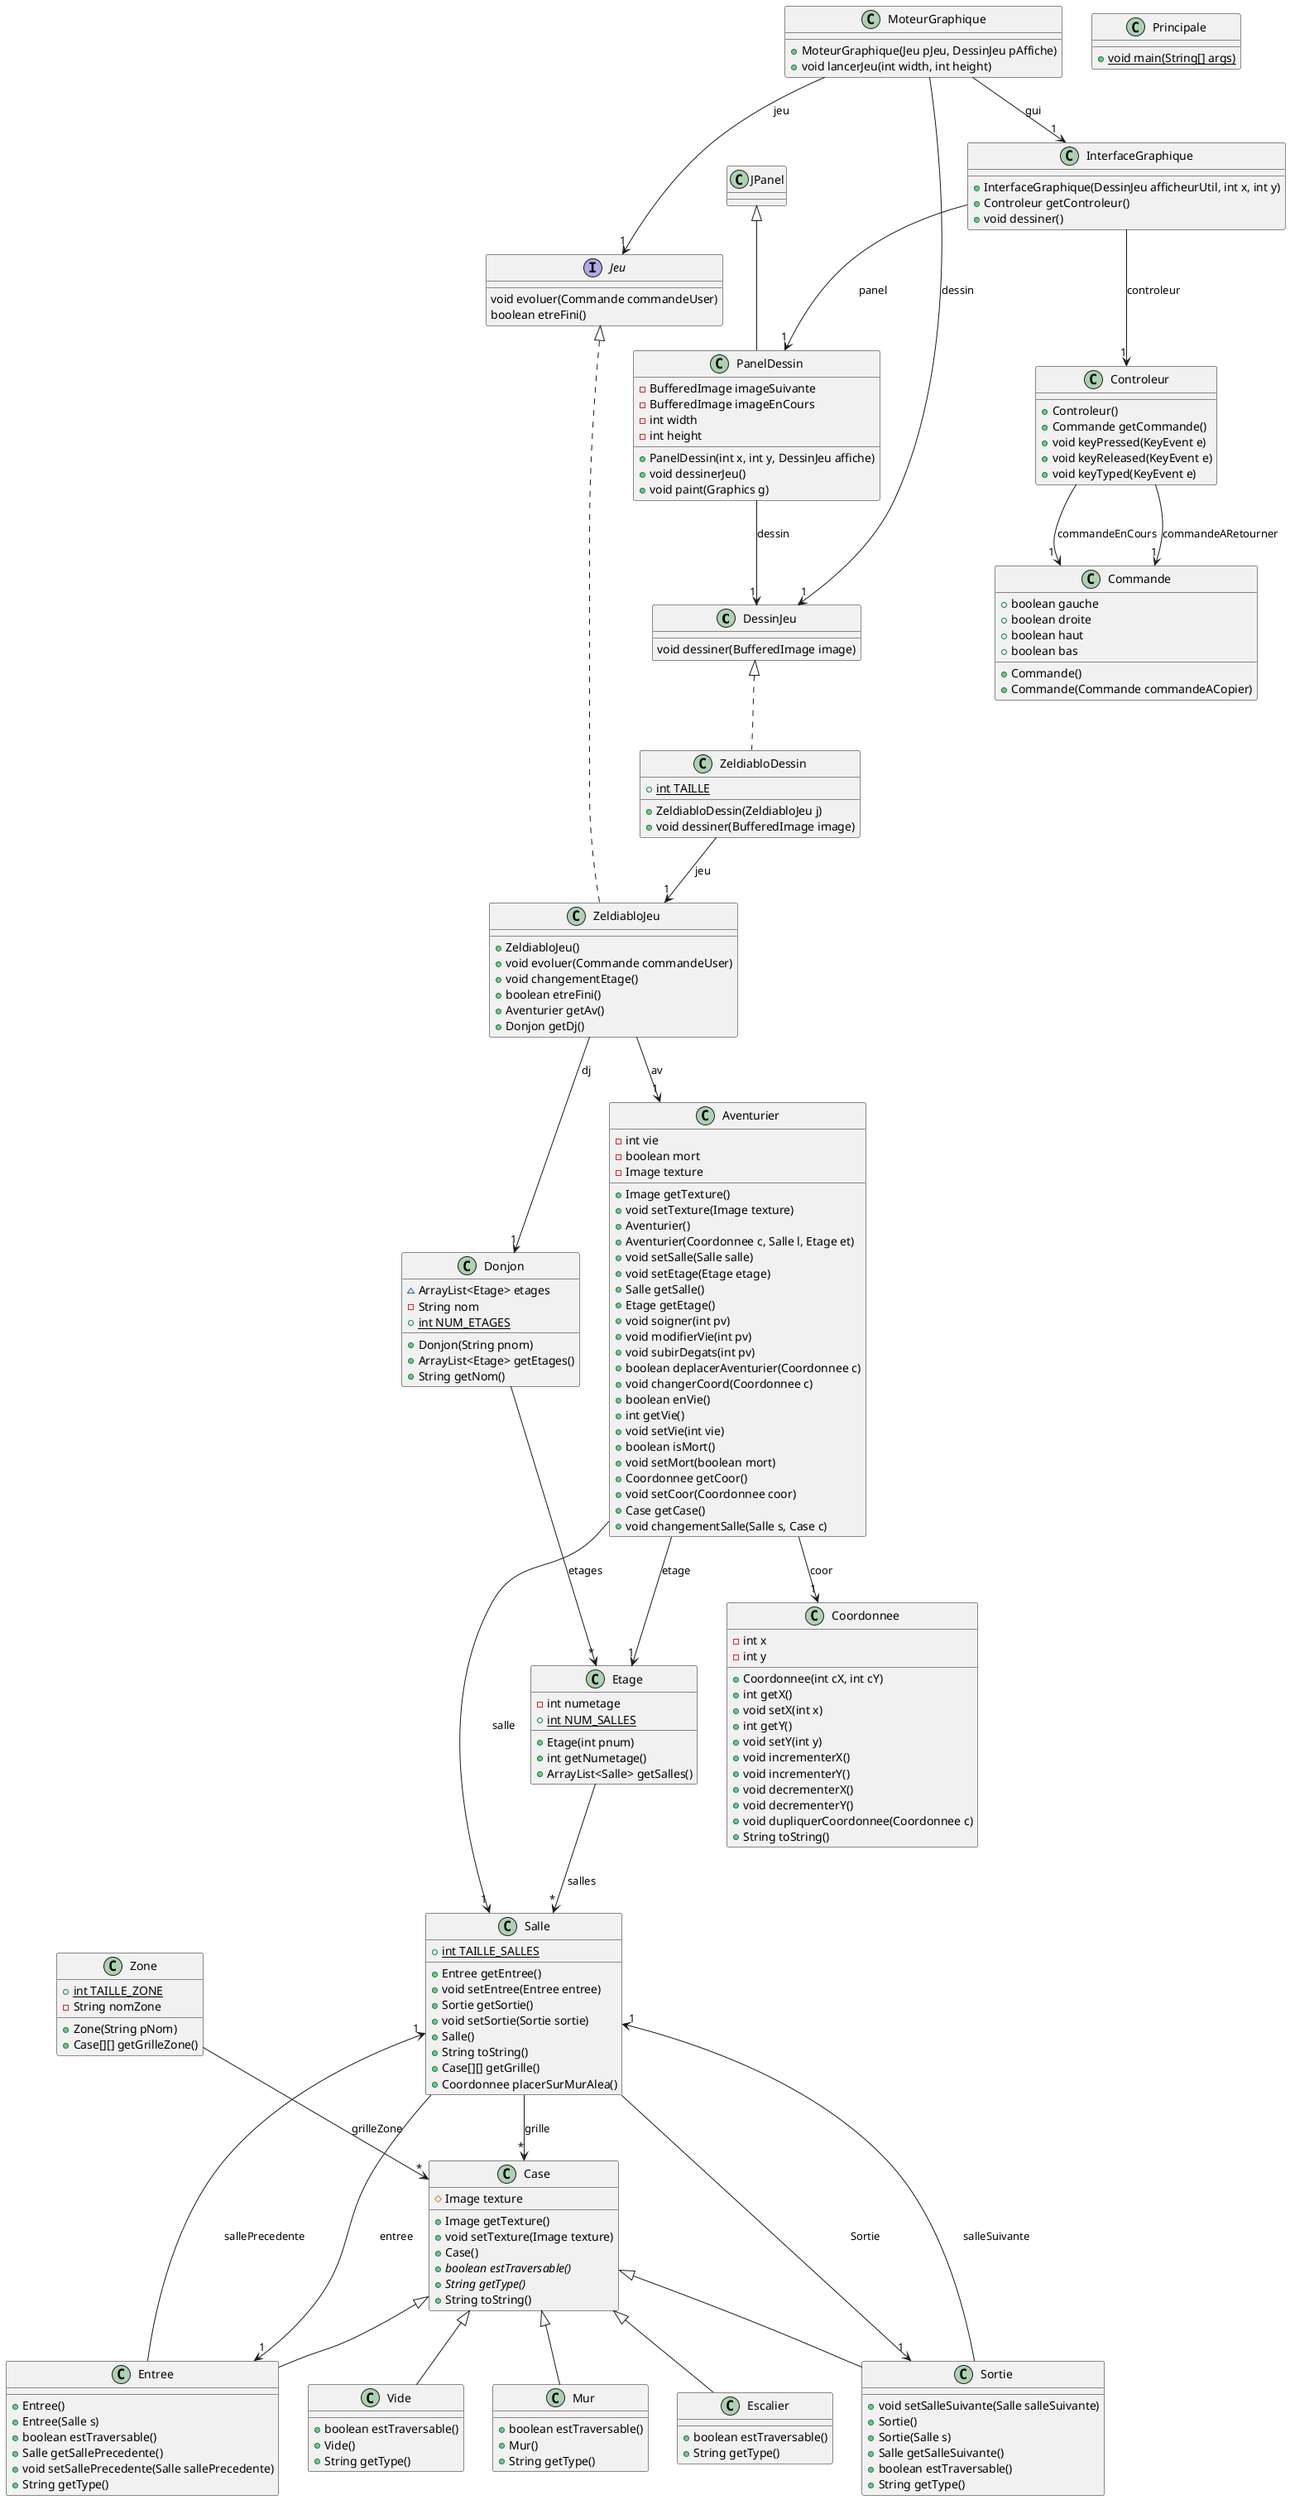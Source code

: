 @startuml
interface DessinJeu [[java:moteur.DessinJeu]] {
	void dessiner(BufferedImage image)
}

class Vide [[java:zeldiablo.Vide]] {
	+boolean estTraversable()
	+Vide()
	+String getType()
}

class Case [[java:zeldiablo.Case]] {
}

Case <|-- Vide

class Commande [[java:moteur.Commande]] {
	+boolean gauche
	+boolean droite
	+boolean haut
	+boolean bas
	+Commande()
	+Commande(Commande commandeACopier)
}

class MoteurGraphique [[java:moteur.MoteurGraphique]] {
	+MoteurGraphique(Jeu pJeu, DessinJeu pAffiche)
	+void lancerJeu(int width, int height)
}
class Jeu [[java:moteurJeu.Jeu]] {
}
MoteurGraphique --> "1" Jeu : jeu
class InterfaceGraphique [[java:moteurJeu.InterfaceGraphique]] {
}
MoteurGraphique --> "1" InterfaceGraphique : gui
class DessinJeu [[java:moteurJeu.DessinJeu]] {
}
MoteurGraphique --> "1" DessinJeu : dessin
class Controleur [[java:moteur.Controleur]] {
	+Controleur()
	+Commande getCommande()
	+void keyPressed(KeyEvent e)
	+void keyReleased(KeyEvent e)
	+void keyTyped(KeyEvent e)
}
class Commande [[java:moteurJeu.Commande]] {
}
Controleur --> "1" Commande : commandeEnCours
class Commande [[java:moteurJeu.Commande]] {
}
Controleur --> "1" Commande : commandeARetourner

class InterfaceGraphique [[java:moteur.InterfaceGraphique]] {
	+InterfaceGraphique(DessinJeu afficheurUtil, int x, int y)
	+Controleur getControleur()
	+void dessiner()
}
class PanelDessin [[java:moteurJeu.PanelDessin]] {
}
InterfaceGraphique --> "1" PanelDessin : panel
class Controleur [[java:moteurJeu.Controleur]] {
}
InterfaceGraphique --> "1" Controleur : controleur
class Donjon [[java:zeldiablo.Donjon]] {
	~ArrayList<Etage> etages
	-String nom
	+{static}int NUM_ETAGES
	+Donjon(String pnom)
	+ArrayList<Etage> getEtages()
	+String getNom()
}
interface Jeu [[java:moteur.Jeu]] {
	void evoluer(Commande commandeUser)
	boolean etreFini()
}
class Entree [[java:zeldiablo.Entree]] {
	+Entree()
	+Entree(Salle s)
	+boolean estTraversable()
	+Salle getSallePrecedente()
	+void setSallePrecedente(Salle sallePrecedente)
	+String getType()
}
class Salle [[java:zeldiablo.Salle]] {
}
Entree --> "1" Salle : sallePrecedente
class Case [[java:zeldiablo.Case]] {
}
Case <|-- Entree
class ZeldiabloJeu [[java:zeldiablo.ZeldiabloJeu]] {
	+ZeldiabloJeu()
	+void evoluer(Commande commandeUser)
	+void changementEtage()
	+boolean etreFini()
	+Aventurier getAv()
	+Donjon getDj()
}
class Aventurier [[java:zeldiablo.Aventurier]] {
}
ZeldiabloJeu --> "1" Aventurier : av
class Donjon [[java:zeldiablo.Donjon]] {
}
ZeldiabloJeu --> "1" Donjon : dj
interface Jeu [[java:moteurJeu.Jeu]] {
}
Jeu <|.. ZeldiabloJeu
class Salle [[java:zeldiablo.Salle]] {
	+{static}int TAILLE_SALLES
	+Entree getEntree()
	+void setEntree(Entree entree)
	+Sortie getSortie()
	+void setSortie(Sortie sortie)
	+Salle()
	+String toString()
	+Case[][] getGrille()
	+Coordonnee placerSurMurAlea()
}
class Entree [[java:zeldiablo.Entree]] {
}
Salle --> "1" Entree : entree
class Sortie [[java:zeldiablo.Sortie]] {
}
Salle --> "1" Sortie : Sortie

class Aventurier [[java:zeldiablo.Aventurier]] {
	-int vie
	-boolean mort
	-Image texture
	+Image getTexture()
	+void setTexture(Image texture)
	+Aventurier()
	+Aventurier(Coordonnee c, Salle l, Etage et)
	+void setSalle(Salle salle)
	+void setEtage(Etage etage)
	+Salle getSalle()
	+Etage getEtage()
	+void soigner(int pv)
	+void modifierVie(int pv)
	+void subirDegats(int pv)
	+boolean deplacerAventurier(Coordonnee c)
	+void changerCoord(Coordonnee c)
	+boolean enVie()
	+int getVie()
	+void setVie(int vie)
	+boolean isMort()
	+void setMort(boolean mort)
	+Coordonnee getCoor()
	+void setCoor(Coordonnee coor)
	+Case getCase()
	+void changementSalle(Salle s, Case c)
}
class Coordonnee [[java:zeldiablo.Coordonnee]] {
}
Aventurier --> "1" Coordonnee : coor
class Salle [[java:zeldiablo.Salle]] {
}
Aventurier --> "1" Salle : salle
class Etage [[java:zeldiablo.Etage]] {
}
Aventurier --> "1" Etage : etage
class Sortie [[java:zeldiablo.Sortie]] {
	+void setSalleSuivante(Salle salleSuivante)
	+Sortie()
	+Sortie(Salle s)
	+Salle getSalleSuivante()
	+boolean estTraversable()
	+String getType()
}
class Salle [[java:zeldiablo.Salle]] {
}
Sortie --> "1" Salle : salleSuivante
class Case [[java:zeldiablo.Case]] {
}
Case <|-- Sortie
class Zone [[java:zeldiablo.Zone]] {
	+{static}int TAILLE_ZONE
	-String nomZone
	+Zone(String pNom)
	+Case[][] getGrilleZone()
}

Zone --> "*" Case : grilleZone
class ZeldiabloDessin [[java:zeldiablo.ZeldiabloDessin]] {
	+{static}int TAILLE
	+ZeldiabloDessin(ZeldiabloJeu j)
	+void dessiner(BufferedImage image)
}
class ZeldiabloJeu [[java:zeldiablo.ZeldiabloJeu]] {
}
ZeldiabloDessin --> "1" ZeldiabloJeu : jeu
interface DessinJeu [[java:moteurJeu.DessinJeu]] {
}
DessinJeu <|.. ZeldiabloDessin
abstract class Case [[java:zeldiablo.Case]] {
	#Image texture
	+Image getTexture()
	+void setTexture(Image texture)
	+Case()
	+{abstract}boolean estTraversable()
	+{abstract}String getType()
	+String toString()
}
class Coordonnee [[java:zeldiablo.Coordonnee]] {
	-int x
	-int y
	+Coordonnee(int cX, int cY)
	+int getX()
	+void setX(int x)
	+int getY()
	+void setY(int y)
	+void incrementerX()
	+void incrementerY()
	+void decrementerX()
	+void decrementerY()
	+void dupliquerCoordonnee(Coordonnee c)
	+String toString()
}
class Mur [[java:zeldiablo.Mur]] {
	+boolean estTraversable()
	+Mur()
	+String getType()
}
class Case [[java:zeldiablo.Case]] {
}
Case <|-- Mur
class Etage [[java:zeldiablo.Etage]] {
	-int numetage
	+{static}int NUM_SALLES
	+Etage(int pnum)
	+int getNumetage()
	+ArrayList<Salle> getSalles()
}
class PanelDessin [[java:moteur.PanelDessin]] {
	-BufferedImage imageSuivante
	-BufferedImage imageEnCours
	-int width
	-int height
	+PanelDessin(int x, int y, DessinJeu affiche)
	+void dessinerJeu()
	+void paint(Graphics g)
}
class DessinJeu [[java:moteurJeu.DessinJeu]] {
}
PanelDessin --> "1" DessinJeu : dessin
class JPanel [[java:javax.swing.JPanel]] {
}
JPanel <|-- PanelDessin
class Principale [[java:principal.Principale]] {
	+{static}void main(String[] args)
}
class Escalier [[java:zeldiablo.Escalier]] {
	+boolean estTraversable()
	+String getType()
}
class Case [[java:zeldiablo.Case]] {
}
Case <|-- Escalier
Salle --> "*" Case : grille
Etage --> "*" Salle : salles
Donjon --> "*" Etage : etages
@enduml